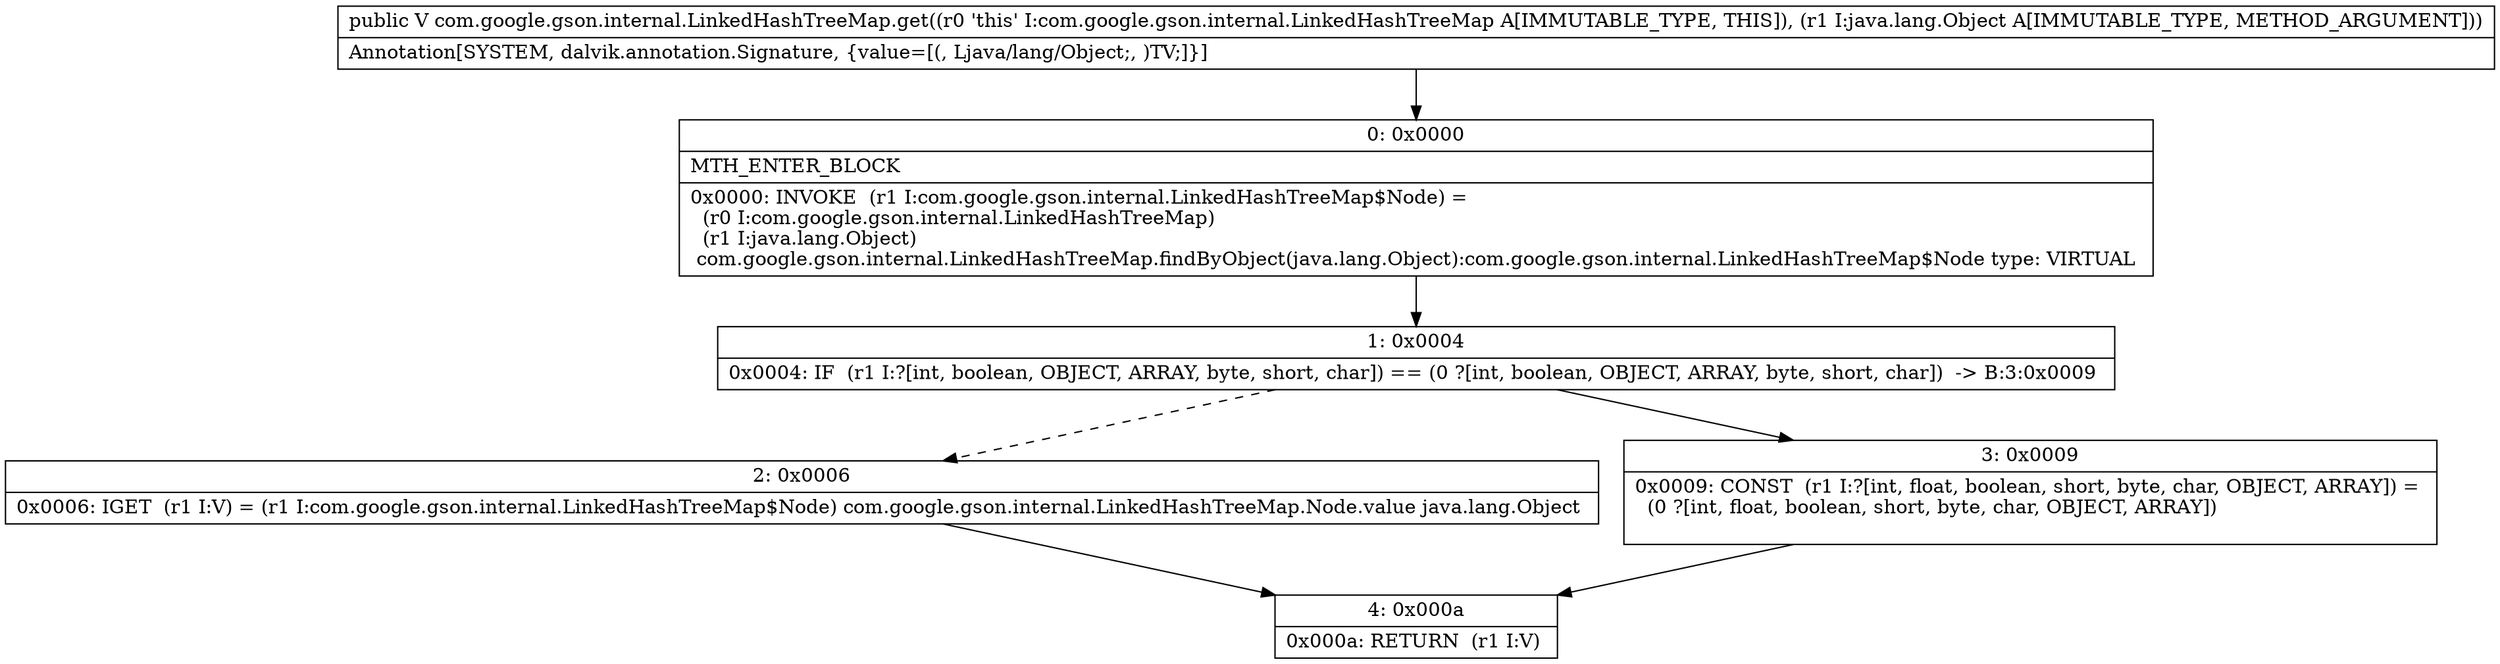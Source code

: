 digraph "CFG forcom.google.gson.internal.LinkedHashTreeMap.get(Ljava\/lang\/Object;)Ljava\/lang\/Object;" {
Node_0 [shape=record,label="{0\:\ 0x0000|MTH_ENTER_BLOCK\l|0x0000: INVOKE  (r1 I:com.google.gson.internal.LinkedHashTreeMap$Node) = \l  (r0 I:com.google.gson.internal.LinkedHashTreeMap)\l  (r1 I:java.lang.Object)\l com.google.gson.internal.LinkedHashTreeMap.findByObject(java.lang.Object):com.google.gson.internal.LinkedHashTreeMap$Node type: VIRTUAL \l}"];
Node_1 [shape=record,label="{1\:\ 0x0004|0x0004: IF  (r1 I:?[int, boolean, OBJECT, ARRAY, byte, short, char]) == (0 ?[int, boolean, OBJECT, ARRAY, byte, short, char])  \-\> B:3:0x0009 \l}"];
Node_2 [shape=record,label="{2\:\ 0x0006|0x0006: IGET  (r1 I:V) = (r1 I:com.google.gson.internal.LinkedHashTreeMap$Node) com.google.gson.internal.LinkedHashTreeMap.Node.value java.lang.Object \l}"];
Node_3 [shape=record,label="{3\:\ 0x0009|0x0009: CONST  (r1 I:?[int, float, boolean, short, byte, char, OBJECT, ARRAY]) = \l  (0 ?[int, float, boolean, short, byte, char, OBJECT, ARRAY])\l \l}"];
Node_4 [shape=record,label="{4\:\ 0x000a|0x000a: RETURN  (r1 I:V) \l}"];
MethodNode[shape=record,label="{public V com.google.gson.internal.LinkedHashTreeMap.get((r0 'this' I:com.google.gson.internal.LinkedHashTreeMap A[IMMUTABLE_TYPE, THIS]), (r1 I:java.lang.Object A[IMMUTABLE_TYPE, METHOD_ARGUMENT]))  | Annotation[SYSTEM, dalvik.annotation.Signature, \{value=[(, Ljava\/lang\/Object;, )TV;]\}]\l}"];
MethodNode -> Node_0;
Node_0 -> Node_1;
Node_1 -> Node_2[style=dashed];
Node_1 -> Node_3;
Node_2 -> Node_4;
Node_3 -> Node_4;
}

